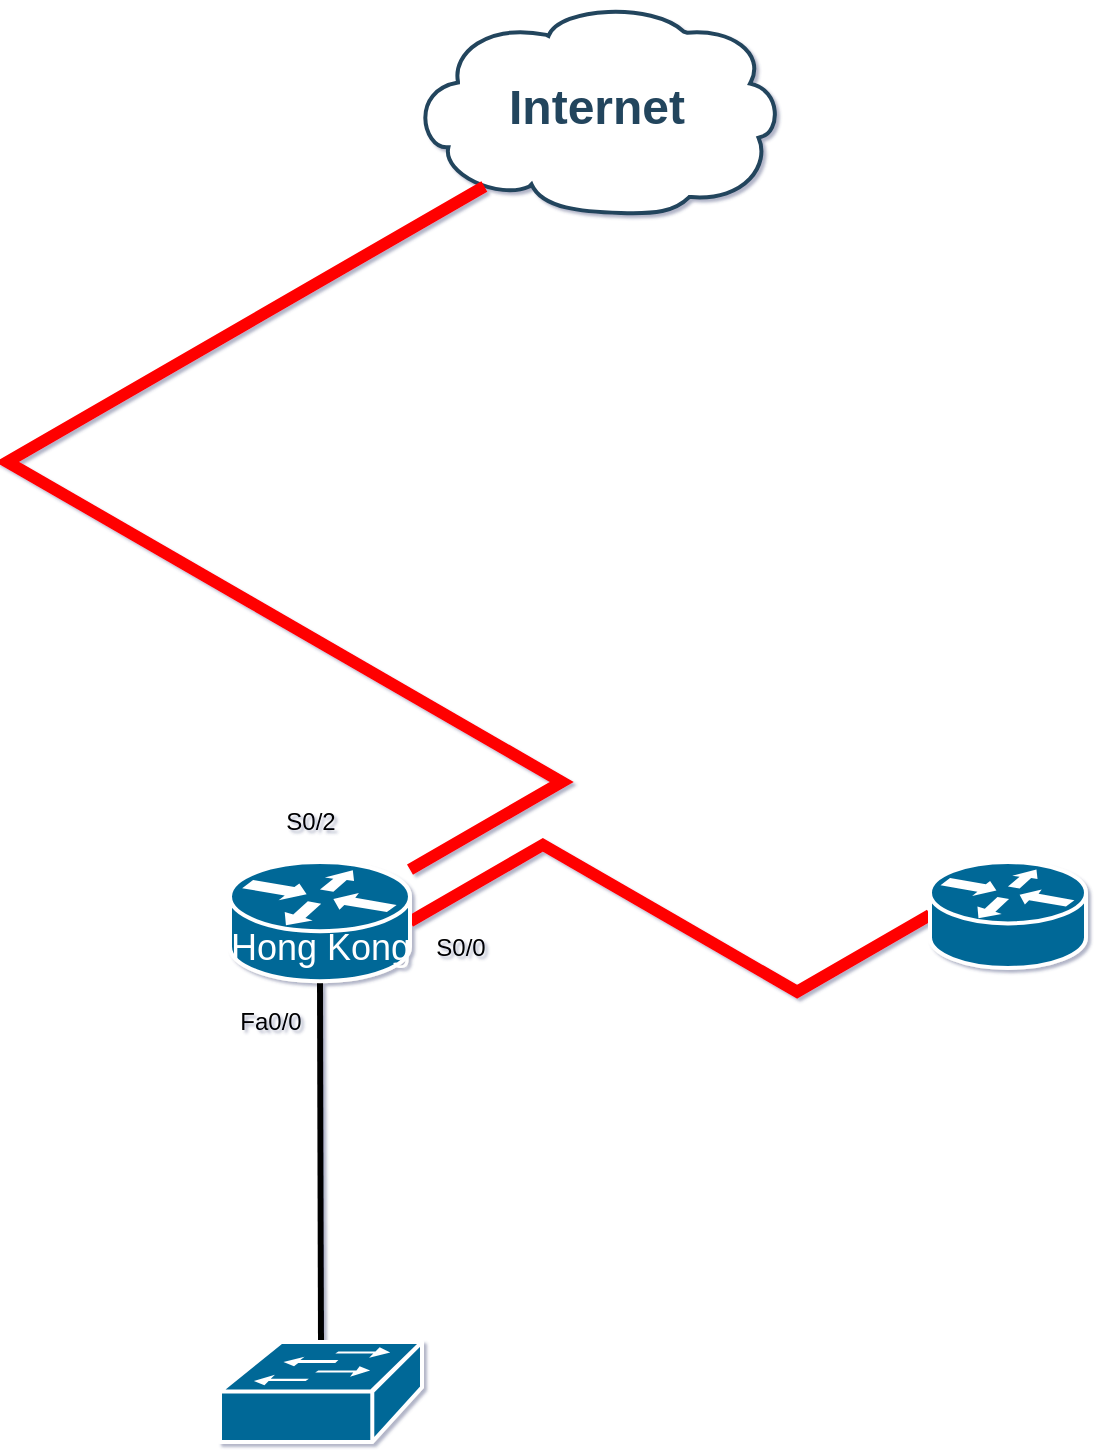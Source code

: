 <mxfile version="15.0.6" type="github">
  <diagram id="6a731a19-8d31-9384-78a2-239565b7b9f0" name="Page-1">
    <mxGraphModel dx="1287" dy="792" grid="1" gridSize="10" guides="1" tooltips="1" connect="1" arrows="1" fold="1" page="1" pageScale="1" pageWidth="827" pageHeight="1169" background="#FFFFFF" math="0" shadow="1">
      <root>
        <mxCell id="0" />
        <mxCell id="1" parent="0" />
        <mxCell id="2109" value="Internet" style="shape=mxgraph.cisco.storage.cloud;html=1;dashed=0;strokeColor=#23445D;fillColor=#ffffff;strokeWidth=2;fontFamily=Helvetica;fontSize=24;fontColor=#23445D;align=center;fontStyle=1" parent="1" vertex="1">
          <mxGeometry x="-540" y="300" width="186" height="106" as="geometry" />
        </mxCell>
        <mxCell id="c4lGojqJKpCKbWzkQoi--2260" style="edgeStyle=isometricEdgeStyle;orthogonalLoop=1;jettySize=auto;html=1;exitX=1;exitY=0.5;exitDx=0;exitDy=0;exitPerimeter=0;entryX=0;entryY=0.5;entryDx=0;entryDy=0;entryPerimeter=0;fillColor=#e51400;rounded=0;strokeWidth=6;endArrow=none;endFill=0;strokeColor=#FF0000;" edge="1" parent="1" source="c4lGojqJKpCKbWzkQoi--2258" target="c4lGojqJKpCKbWzkQoi--2259">
          <mxGeometry relative="1" as="geometry" />
        </mxCell>
        <mxCell id="c4lGojqJKpCKbWzkQoi--2262" style="edgeStyle=none;rounded=0;orthogonalLoop=1;jettySize=auto;html=1;exitX=0.5;exitY=1;exitDx=0;exitDy=0;exitPerimeter=0;entryX=0.5;entryY=0;entryDx=0;entryDy=0;entryPerimeter=0;endArrow=none;endFill=0;strokeWidth=3;" edge="1" parent="1" source="c4lGojqJKpCKbWzkQoi--2258" target="c4lGojqJKpCKbWzkQoi--2261">
          <mxGeometry relative="1" as="geometry" />
        </mxCell>
        <mxCell id="c4lGojqJKpCKbWzkQoi--2258" value="&lt;br&gt;" style="shape=mxgraph.cisco.routers.router;html=1;pointerEvents=1;dashed=0;fillColor=#036897;strokeColor=#ffffff;strokeWidth=2;verticalLabelPosition=bottom;verticalAlign=top;align=center;outlineConnect=0;" vertex="1" parent="1">
          <mxGeometry x="-630" y="730" width="90" height="59.62" as="geometry" />
        </mxCell>
        <mxCell id="c4lGojqJKpCKbWzkQoi--2259" value="" style="shape=mxgraph.cisco.routers.router;html=1;pointerEvents=1;dashed=0;fillColor=#036897;strokeColor=#ffffff;strokeWidth=2;verticalLabelPosition=bottom;verticalAlign=top;align=center;outlineConnect=0;" vertex="1" parent="1">
          <mxGeometry x="-280" y="730" width="78" height="53" as="geometry" />
        </mxCell>
        <mxCell id="c4lGojqJKpCKbWzkQoi--2261" value="" style="shape=mxgraph.cisco.switches.workgroup_switch;html=1;pointerEvents=1;dashed=0;fillColor=#036897;strokeColor=#ffffff;strokeWidth=2;verticalLabelPosition=bottom;verticalAlign=top;align=center;outlineConnect=0;" vertex="1" parent="1">
          <mxGeometry x="-635" y="970" width="101" height="50" as="geometry" />
        </mxCell>
        <mxCell id="c4lGojqJKpCKbWzkQoi--2263" value="&lt;font style=&quot;font-size: 18px&quot;&gt;Hong Kong&lt;/font&gt;" style="text;html=1;align=center;verticalAlign=middle;resizable=0;points=[];autosize=1;strokeColor=none;fillColor=none;fontColor=#FFFFFF;" vertex="1" parent="1">
          <mxGeometry x="-640" y="763" width="110" height="20" as="geometry" />
        </mxCell>
        <mxCell id="c4lGojqJKpCKbWzkQoi--2264" value="&lt;font color=&quot;#000000&quot;&gt;S0/0&lt;/font&gt;" style="text;html=1;align=center;verticalAlign=middle;resizable=0;points=[];autosize=1;strokeColor=none;fillColor=none;fontColor=#FFFFFF;" vertex="1" parent="1">
          <mxGeometry x="-535" y="763" width="40" height="20" as="geometry" />
        </mxCell>
        <mxCell id="c4lGojqJKpCKbWzkQoi--2265" value="&lt;font color=&quot;#000000&quot;&gt;Fa0/0&lt;br&gt;&lt;/font&gt;" style="text;html=1;align=center;verticalAlign=middle;resizable=0;points=[];autosize=1;strokeColor=none;fillColor=none;fontColor=#FFFFFF;" vertex="1" parent="1">
          <mxGeometry x="-635" y="800" width="50" height="20" as="geometry" />
        </mxCell>
        <mxCell id="c4lGojqJKpCKbWzkQoi--2276" style="edgeStyle=isometricEdgeStyle;orthogonalLoop=1;jettySize=auto;html=1;entryX=0.2;entryY=0.87;entryDx=0;entryDy=0;entryPerimeter=0;fillColor=#e51400;rounded=0;strokeWidth=6;endArrow=none;endFill=0;strokeColor=#FF0000;" edge="1" parent="1" source="c4lGojqJKpCKbWzkQoi--2258" target="2109">
          <mxGeometry relative="1" as="geometry">
            <mxPoint x="-660" y="558.36" as="sourcePoint" />
            <mxPoint x="-400" y="555.05" as="targetPoint" />
            <Array as="points">
              <mxPoint x="-620" y="600" />
            </Array>
          </mxGeometry>
        </mxCell>
        <mxCell id="c4lGojqJKpCKbWzkQoi--2277" value="&lt;font color=&quot;#000000&quot;&gt;S0/2&lt;/font&gt;" style="text;html=1;align=center;verticalAlign=middle;resizable=0;points=[];autosize=1;strokeColor=none;fillColor=none;fontColor=#FFFFFF;" vertex="1" parent="1">
          <mxGeometry x="-610" y="700" width="40" height="20" as="geometry" />
        </mxCell>
      </root>
    </mxGraphModel>
  </diagram>
</mxfile>
